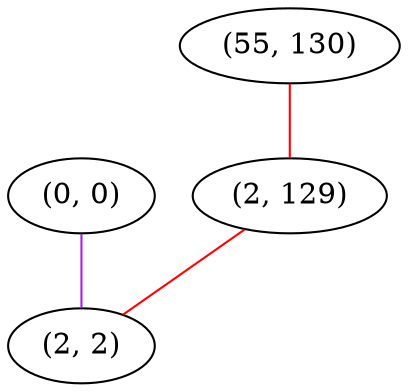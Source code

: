 graph "" {
"(0, 0)";
"(55, 130)";
"(2, 129)";
"(2, 2)";
"(0, 0)" -- "(2, 2)"  [color=purple, key=0, weight=4];
"(55, 130)" -- "(2, 129)"  [color=red, key=0, weight=1];
"(2, 129)" -- "(2, 2)"  [color=red, key=0, weight=1];
}
